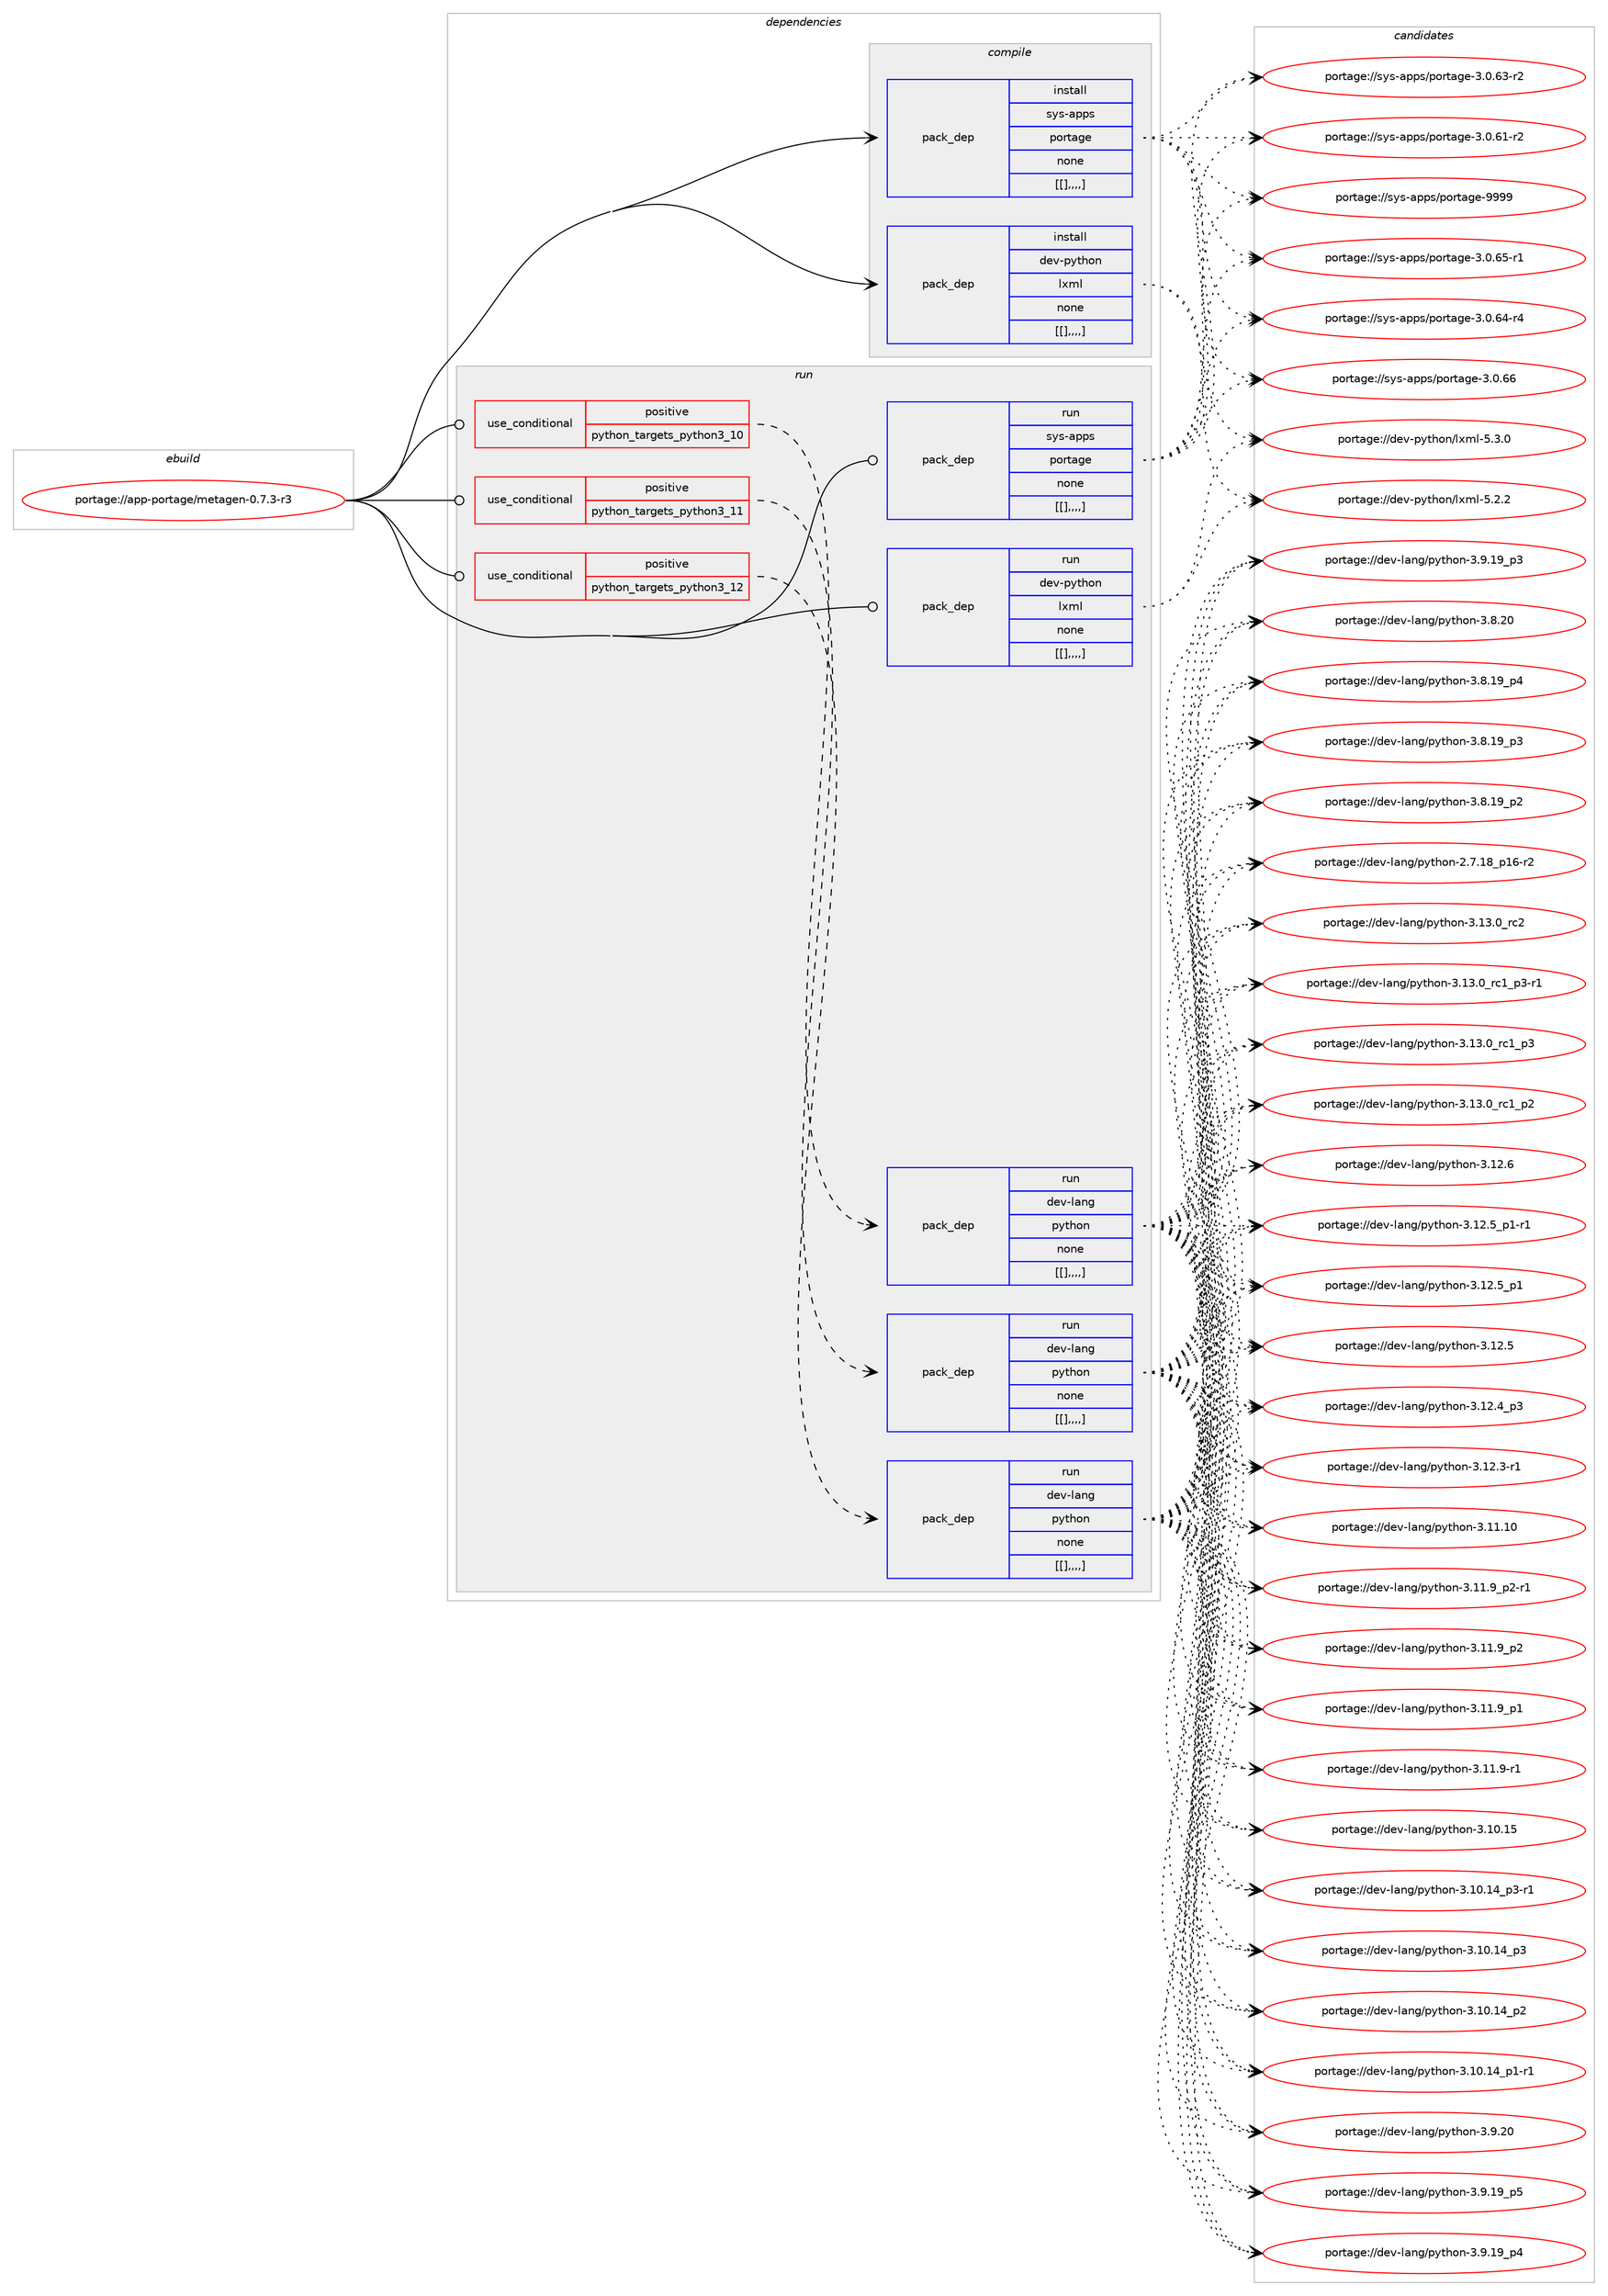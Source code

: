 digraph prolog {

# *************
# Graph options
# *************

newrank=true;
concentrate=true;
compound=true;
graph [rankdir=LR,fontname=Helvetica,fontsize=10,ranksep=1.5];#, ranksep=2.5, nodesep=0.2];
edge  [arrowhead=vee];
node  [fontname=Helvetica,fontsize=10];

# **********
# The ebuild
# **********

subgraph cluster_leftcol {
color=gray;
label=<<i>ebuild</i>>;
id [label="portage://app-portage/metagen-0.7.3-r3", color=red, width=4, href="../app-portage/metagen-0.7.3-r3.svg"];
}

# ****************
# The dependencies
# ****************

subgraph cluster_midcol {
color=gray;
label=<<i>dependencies</i>>;
subgraph cluster_compile {
fillcolor="#eeeeee";
style=filled;
label=<<i>compile</i>>;
subgraph pack36824 {
dependency51582 [label=<<TABLE BORDER="0" CELLBORDER="1" CELLSPACING="0" CELLPADDING="4" WIDTH="220"><TR><TD ROWSPAN="6" CELLPADDING="30">pack_dep</TD></TR><TR><TD WIDTH="110">install</TD></TR><TR><TD>dev-python</TD></TR><TR><TD>lxml</TD></TR><TR><TD>none</TD></TR><TR><TD>[[],,,,]</TD></TR></TABLE>>, shape=none, color=blue];
}
id:e -> dependency51582:w [weight=20,style="solid",arrowhead="vee"];
subgraph pack36825 {
dependency51583 [label=<<TABLE BORDER="0" CELLBORDER="1" CELLSPACING="0" CELLPADDING="4" WIDTH="220"><TR><TD ROWSPAN="6" CELLPADDING="30">pack_dep</TD></TR><TR><TD WIDTH="110">install</TD></TR><TR><TD>sys-apps</TD></TR><TR><TD>portage</TD></TR><TR><TD>none</TD></TR><TR><TD>[[],,,,]</TD></TR></TABLE>>, shape=none, color=blue];
}
id:e -> dependency51583:w [weight=20,style="solid",arrowhead="vee"];
}
subgraph cluster_compileandrun {
fillcolor="#eeeeee";
style=filled;
label=<<i>compile and run</i>>;
}
subgraph cluster_run {
fillcolor="#eeeeee";
style=filled;
label=<<i>run</i>>;
subgraph cond14292 {
dependency51584 [label=<<TABLE BORDER="0" CELLBORDER="1" CELLSPACING="0" CELLPADDING="4"><TR><TD ROWSPAN="3" CELLPADDING="10">use_conditional</TD></TR><TR><TD>positive</TD></TR><TR><TD>python_targets_python3_10</TD></TR></TABLE>>, shape=none, color=red];
subgraph pack36826 {
dependency51585 [label=<<TABLE BORDER="0" CELLBORDER="1" CELLSPACING="0" CELLPADDING="4" WIDTH="220"><TR><TD ROWSPAN="6" CELLPADDING="30">pack_dep</TD></TR><TR><TD WIDTH="110">run</TD></TR><TR><TD>dev-lang</TD></TR><TR><TD>python</TD></TR><TR><TD>none</TD></TR><TR><TD>[[],,,,]</TD></TR></TABLE>>, shape=none, color=blue];
}
dependency51584:e -> dependency51585:w [weight=20,style="dashed",arrowhead="vee"];
}
id:e -> dependency51584:w [weight=20,style="solid",arrowhead="odot"];
subgraph cond14293 {
dependency51586 [label=<<TABLE BORDER="0" CELLBORDER="1" CELLSPACING="0" CELLPADDING="4"><TR><TD ROWSPAN="3" CELLPADDING="10">use_conditional</TD></TR><TR><TD>positive</TD></TR><TR><TD>python_targets_python3_11</TD></TR></TABLE>>, shape=none, color=red];
subgraph pack36827 {
dependency51587 [label=<<TABLE BORDER="0" CELLBORDER="1" CELLSPACING="0" CELLPADDING="4" WIDTH="220"><TR><TD ROWSPAN="6" CELLPADDING="30">pack_dep</TD></TR><TR><TD WIDTH="110">run</TD></TR><TR><TD>dev-lang</TD></TR><TR><TD>python</TD></TR><TR><TD>none</TD></TR><TR><TD>[[],,,,]</TD></TR></TABLE>>, shape=none, color=blue];
}
dependency51586:e -> dependency51587:w [weight=20,style="dashed",arrowhead="vee"];
}
id:e -> dependency51586:w [weight=20,style="solid",arrowhead="odot"];
subgraph cond14294 {
dependency51588 [label=<<TABLE BORDER="0" CELLBORDER="1" CELLSPACING="0" CELLPADDING="4"><TR><TD ROWSPAN="3" CELLPADDING="10">use_conditional</TD></TR><TR><TD>positive</TD></TR><TR><TD>python_targets_python3_12</TD></TR></TABLE>>, shape=none, color=red];
subgraph pack36828 {
dependency51589 [label=<<TABLE BORDER="0" CELLBORDER="1" CELLSPACING="0" CELLPADDING="4" WIDTH="220"><TR><TD ROWSPAN="6" CELLPADDING="30">pack_dep</TD></TR><TR><TD WIDTH="110">run</TD></TR><TR><TD>dev-lang</TD></TR><TR><TD>python</TD></TR><TR><TD>none</TD></TR><TR><TD>[[],,,,]</TD></TR></TABLE>>, shape=none, color=blue];
}
dependency51588:e -> dependency51589:w [weight=20,style="dashed",arrowhead="vee"];
}
id:e -> dependency51588:w [weight=20,style="solid",arrowhead="odot"];
subgraph pack36829 {
dependency51590 [label=<<TABLE BORDER="0" CELLBORDER="1" CELLSPACING="0" CELLPADDING="4" WIDTH="220"><TR><TD ROWSPAN="6" CELLPADDING="30">pack_dep</TD></TR><TR><TD WIDTH="110">run</TD></TR><TR><TD>dev-python</TD></TR><TR><TD>lxml</TD></TR><TR><TD>none</TD></TR><TR><TD>[[],,,,]</TD></TR></TABLE>>, shape=none, color=blue];
}
id:e -> dependency51590:w [weight=20,style="solid",arrowhead="odot"];
subgraph pack36830 {
dependency51591 [label=<<TABLE BORDER="0" CELLBORDER="1" CELLSPACING="0" CELLPADDING="4" WIDTH="220"><TR><TD ROWSPAN="6" CELLPADDING="30">pack_dep</TD></TR><TR><TD WIDTH="110">run</TD></TR><TR><TD>sys-apps</TD></TR><TR><TD>portage</TD></TR><TR><TD>none</TD></TR><TR><TD>[[],,,,]</TD></TR></TABLE>>, shape=none, color=blue];
}
id:e -> dependency51591:w [weight=20,style="solid",arrowhead="odot"];
}
}

# **************
# The candidates
# **************

subgraph cluster_choices {
rank=same;
color=gray;
label=<<i>candidates</i>>;

subgraph choice36824 {
color=black;
nodesep=1;
choice1001011184511212111610411111047108120109108455346514648 [label="portage://dev-python/lxml-5.3.0", color=red, width=4,href="../dev-python/lxml-5.3.0.svg"];
choice1001011184511212111610411111047108120109108455346504650 [label="portage://dev-python/lxml-5.2.2", color=red, width=4,href="../dev-python/lxml-5.2.2.svg"];
dependency51582:e -> choice1001011184511212111610411111047108120109108455346514648:w [style=dotted,weight="100"];
dependency51582:e -> choice1001011184511212111610411111047108120109108455346504650:w [style=dotted,weight="100"];
}
subgraph choice36825 {
color=black;
nodesep=1;
choice115121115459711211211547112111114116971031014557575757 [label="portage://sys-apps/portage-9999", color=red, width=4,href="../sys-apps/portage-9999.svg"];
choice1151211154597112112115471121111141169710310145514648465454 [label="portage://sys-apps/portage-3.0.66", color=red, width=4,href="../sys-apps/portage-3.0.66.svg"];
choice11512111545971121121154711211111411697103101455146484654534511449 [label="portage://sys-apps/portage-3.0.65-r1", color=red, width=4,href="../sys-apps/portage-3.0.65-r1.svg"];
choice11512111545971121121154711211111411697103101455146484654524511452 [label="portage://sys-apps/portage-3.0.64-r4", color=red, width=4,href="../sys-apps/portage-3.0.64-r4.svg"];
choice11512111545971121121154711211111411697103101455146484654514511450 [label="portage://sys-apps/portage-3.0.63-r2", color=red, width=4,href="../sys-apps/portage-3.0.63-r2.svg"];
choice11512111545971121121154711211111411697103101455146484654494511450 [label="portage://sys-apps/portage-3.0.61-r2", color=red, width=4,href="../sys-apps/portage-3.0.61-r2.svg"];
dependency51583:e -> choice115121115459711211211547112111114116971031014557575757:w [style=dotted,weight="100"];
dependency51583:e -> choice1151211154597112112115471121111141169710310145514648465454:w [style=dotted,weight="100"];
dependency51583:e -> choice11512111545971121121154711211111411697103101455146484654534511449:w [style=dotted,weight="100"];
dependency51583:e -> choice11512111545971121121154711211111411697103101455146484654524511452:w [style=dotted,weight="100"];
dependency51583:e -> choice11512111545971121121154711211111411697103101455146484654514511450:w [style=dotted,weight="100"];
dependency51583:e -> choice11512111545971121121154711211111411697103101455146484654494511450:w [style=dotted,weight="100"];
}
subgraph choice36826 {
color=black;
nodesep=1;
choice10010111845108971101034711212111610411111045514649514648951149950 [label="portage://dev-lang/python-3.13.0_rc2", color=red, width=4,href="../dev-lang/python-3.13.0_rc2.svg"];
choice1001011184510897110103471121211161041111104551464951464895114994995112514511449 [label="portage://dev-lang/python-3.13.0_rc1_p3-r1", color=red, width=4,href="../dev-lang/python-3.13.0_rc1_p3-r1.svg"];
choice100101118451089711010347112121116104111110455146495146489511499499511251 [label="portage://dev-lang/python-3.13.0_rc1_p3", color=red, width=4,href="../dev-lang/python-3.13.0_rc1_p3.svg"];
choice100101118451089711010347112121116104111110455146495146489511499499511250 [label="portage://dev-lang/python-3.13.0_rc1_p2", color=red, width=4,href="../dev-lang/python-3.13.0_rc1_p2.svg"];
choice10010111845108971101034711212111610411111045514649504654 [label="portage://dev-lang/python-3.12.6", color=red, width=4,href="../dev-lang/python-3.12.6.svg"];
choice1001011184510897110103471121211161041111104551464950465395112494511449 [label="portage://dev-lang/python-3.12.5_p1-r1", color=red, width=4,href="../dev-lang/python-3.12.5_p1-r1.svg"];
choice100101118451089711010347112121116104111110455146495046539511249 [label="portage://dev-lang/python-3.12.5_p1", color=red, width=4,href="../dev-lang/python-3.12.5_p1.svg"];
choice10010111845108971101034711212111610411111045514649504653 [label="portage://dev-lang/python-3.12.5", color=red, width=4,href="../dev-lang/python-3.12.5.svg"];
choice100101118451089711010347112121116104111110455146495046529511251 [label="portage://dev-lang/python-3.12.4_p3", color=red, width=4,href="../dev-lang/python-3.12.4_p3.svg"];
choice100101118451089711010347112121116104111110455146495046514511449 [label="portage://dev-lang/python-3.12.3-r1", color=red, width=4,href="../dev-lang/python-3.12.3-r1.svg"];
choice1001011184510897110103471121211161041111104551464949464948 [label="portage://dev-lang/python-3.11.10", color=red, width=4,href="../dev-lang/python-3.11.10.svg"];
choice1001011184510897110103471121211161041111104551464949465795112504511449 [label="portage://dev-lang/python-3.11.9_p2-r1", color=red, width=4,href="../dev-lang/python-3.11.9_p2-r1.svg"];
choice100101118451089711010347112121116104111110455146494946579511250 [label="portage://dev-lang/python-3.11.9_p2", color=red, width=4,href="../dev-lang/python-3.11.9_p2.svg"];
choice100101118451089711010347112121116104111110455146494946579511249 [label="portage://dev-lang/python-3.11.9_p1", color=red, width=4,href="../dev-lang/python-3.11.9_p1.svg"];
choice100101118451089711010347112121116104111110455146494946574511449 [label="portage://dev-lang/python-3.11.9-r1", color=red, width=4,href="../dev-lang/python-3.11.9-r1.svg"];
choice1001011184510897110103471121211161041111104551464948464953 [label="portage://dev-lang/python-3.10.15", color=red, width=4,href="../dev-lang/python-3.10.15.svg"];
choice100101118451089711010347112121116104111110455146494846495295112514511449 [label="portage://dev-lang/python-3.10.14_p3-r1", color=red, width=4,href="../dev-lang/python-3.10.14_p3-r1.svg"];
choice10010111845108971101034711212111610411111045514649484649529511251 [label="portage://dev-lang/python-3.10.14_p3", color=red, width=4,href="../dev-lang/python-3.10.14_p3.svg"];
choice10010111845108971101034711212111610411111045514649484649529511250 [label="portage://dev-lang/python-3.10.14_p2", color=red, width=4,href="../dev-lang/python-3.10.14_p2.svg"];
choice100101118451089711010347112121116104111110455146494846495295112494511449 [label="portage://dev-lang/python-3.10.14_p1-r1", color=red, width=4,href="../dev-lang/python-3.10.14_p1-r1.svg"];
choice10010111845108971101034711212111610411111045514657465048 [label="portage://dev-lang/python-3.9.20", color=red, width=4,href="../dev-lang/python-3.9.20.svg"];
choice100101118451089711010347112121116104111110455146574649579511253 [label="portage://dev-lang/python-3.9.19_p5", color=red, width=4,href="../dev-lang/python-3.9.19_p5.svg"];
choice100101118451089711010347112121116104111110455146574649579511252 [label="portage://dev-lang/python-3.9.19_p4", color=red, width=4,href="../dev-lang/python-3.9.19_p4.svg"];
choice100101118451089711010347112121116104111110455146574649579511251 [label="portage://dev-lang/python-3.9.19_p3", color=red, width=4,href="../dev-lang/python-3.9.19_p3.svg"];
choice10010111845108971101034711212111610411111045514656465048 [label="portage://dev-lang/python-3.8.20", color=red, width=4,href="../dev-lang/python-3.8.20.svg"];
choice100101118451089711010347112121116104111110455146564649579511252 [label="portage://dev-lang/python-3.8.19_p4", color=red, width=4,href="../dev-lang/python-3.8.19_p4.svg"];
choice100101118451089711010347112121116104111110455146564649579511251 [label="portage://dev-lang/python-3.8.19_p3", color=red, width=4,href="../dev-lang/python-3.8.19_p3.svg"];
choice100101118451089711010347112121116104111110455146564649579511250 [label="portage://dev-lang/python-3.8.19_p2", color=red, width=4,href="../dev-lang/python-3.8.19_p2.svg"];
choice100101118451089711010347112121116104111110455046554649569511249544511450 [label="portage://dev-lang/python-2.7.18_p16-r2", color=red, width=4,href="../dev-lang/python-2.7.18_p16-r2.svg"];
dependency51585:e -> choice10010111845108971101034711212111610411111045514649514648951149950:w [style=dotted,weight="100"];
dependency51585:e -> choice1001011184510897110103471121211161041111104551464951464895114994995112514511449:w [style=dotted,weight="100"];
dependency51585:e -> choice100101118451089711010347112121116104111110455146495146489511499499511251:w [style=dotted,weight="100"];
dependency51585:e -> choice100101118451089711010347112121116104111110455146495146489511499499511250:w [style=dotted,weight="100"];
dependency51585:e -> choice10010111845108971101034711212111610411111045514649504654:w [style=dotted,weight="100"];
dependency51585:e -> choice1001011184510897110103471121211161041111104551464950465395112494511449:w [style=dotted,weight="100"];
dependency51585:e -> choice100101118451089711010347112121116104111110455146495046539511249:w [style=dotted,weight="100"];
dependency51585:e -> choice10010111845108971101034711212111610411111045514649504653:w [style=dotted,weight="100"];
dependency51585:e -> choice100101118451089711010347112121116104111110455146495046529511251:w [style=dotted,weight="100"];
dependency51585:e -> choice100101118451089711010347112121116104111110455146495046514511449:w [style=dotted,weight="100"];
dependency51585:e -> choice1001011184510897110103471121211161041111104551464949464948:w [style=dotted,weight="100"];
dependency51585:e -> choice1001011184510897110103471121211161041111104551464949465795112504511449:w [style=dotted,weight="100"];
dependency51585:e -> choice100101118451089711010347112121116104111110455146494946579511250:w [style=dotted,weight="100"];
dependency51585:e -> choice100101118451089711010347112121116104111110455146494946579511249:w [style=dotted,weight="100"];
dependency51585:e -> choice100101118451089711010347112121116104111110455146494946574511449:w [style=dotted,weight="100"];
dependency51585:e -> choice1001011184510897110103471121211161041111104551464948464953:w [style=dotted,weight="100"];
dependency51585:e -> choice100101118451089711010347112121116104111110455146494846495295112514511449:w [style=dotted,weight="100"];
dependency51585:e -> choice10010111845108971101034711212111610411111045514649484649529511251:w [style=dotted,weight="100"];
dependency51585:e -> choice10010111845108971101034711212111610411111045514649484649529511250:w [style=dotted,weight="100"];
dependency51585:e -> choice100101118451089711010347112121116104111110455146494846495295112494511449:w [style=dotted,weight="100"];
dependency51585:e -> choice10010111845108971101034711212111610411111045514657465048:w [style=dotted,weight="100"];
dependency51585:e -> choice100101118451089711010347112121116104111110455146574649579511253:w [style=dotted,weight="100"];
dependency51585:e -> choice100101118451089711010347112121116104111110455146574649579511252:w [style=dotted,weight="100"];
dependency51585:e -> choice100101118451089711010347112121116104111110455146574649579511251:w [style=dotted,weight="100"];
dependency51585:e -> choice10010111845108971101034711212111610411111045514656465048:w [style=dotted,weight="100"];
dependency51585:e -> choice100101118451089711010347112121116104111110455146564649579511252:w [style=dotted,weight="100"];
dependency51585:e -> choice100101118451089711010347112121116104111110455146564649579511251:w [style=dotted,weight="100"];
dependency51585:e -> choice100101118451089711010347112121116104111110455146564649579511250:w [style=dotted,weight="100"];
dependency51585:e -> choice100101118451089711010347112121116104111110455046554649569511249544511450:w [style=dotted,weight="100"];
}
subgraph choice36827 {
color=black;
nodesep=1;
choice10010111845108971101034711212111610411111045514649514648951149950 [label="portage://dev-lang/python-3.13.0_rc2", color=red, width=4,href="../dev-lang/python-3.13.0_rc2.svg"];
choice1001011184510897110103471121211161041111104551464951464895114994995112514511449 [label="portage://dev-lang/python-3.13.0_rc1_p3-r1", color=red, width=4,href="../dev-lang/python-3.13.0_rc1_p3-r1.svg"];
choice100101118451089711010347112121116104111110455146495146489511499499511251 [label="portage://dev-lang/python-3.13.0_rc1_p3", color=red, width=4,href="../dev-lang/python-3.13.0_rc1_p3.svg"];
choice100101118451089711010347112121116104111110455146495146489511499499511250 [label="portage://dev-lang/python-3.13.0_rc1_p2", color=red, width=4,href="../dev-lang/python-3.13.0_rc1_p2.svg"];
choice10010111845108971101034711212111610411111045514649504654 [label="portage://dev-lang/python-3.12.6", color=red, width=4,href="../dev-lang/python-3.12.6.svg"];
choice1001011184510897110103471121211161041111104551464950465395112494511449 [label="portage://dev-lang/python-3.12.5_p1-r1", color=red, width=4,href="../dev-lang/python-3.12.5_p1-r1.svg"];
choice100101118451089711010347112121116104111110455146495046539511249 [label="portage://dev-lang/python-3.12.5_p1", color=red, width=4,href="../dev-lang/python-3.12.5_p1.svg"];
choice10010111845108971101034711212111610411111045514649504653 [label="portage://dev-lang/python-3.12.5", color=red, width=4,href="../dev-lang/python-3.12.5.svg"];
choice100101118451089711010347112121116104111110455146495046529511251 [label="portage://dev-lang/python-3.12.4_p3", color=red, width=4,href="../dev-lang/python-3.12.4_p3.svg"];
choice100101118451089711010347112121116104111110455146495046514511449 [label="portage://dev-lang/python-3.12.3-r1", color=red, width=4,href="../dev-lang/python-3.12.3-r1.svg"];
choice1001011184510897110103471121211161041111104551464949464948 [label="portage://dev-lang/python-3.11.10", color=red, width=4,href="../dev-lang/python-3.11.10.svg"];
choice1001011184510897110103471121211161041111104551464949465795112504511449 [label="portage://dev-lang/python-3.11.9_p2-r1", color=red, width=4,href="../dev-lang/python-3.11.9_p2-r1.svg"];
choice100101118451089711010347112121116104111110455146494946579511250 [label="portage://dev-lang/python-3.11.9_p2", color=red, width=4,href="../dev-lang/python-3.11.9_p2.svg"];
choice100101118451089711010347112121116104111110455146494946579511249 [label="portage://dev-lang/python-3.11.9_p1", color=red, width=4,href="../dev-lang/python-3.11.9_p1.svg"];
choice100101118451089711010347112121116104111110455146494946574511449 [label="portage://dev-lang/python-3.11.9-r1", color=red, width=4,href="../dev-lang/python-3.11.9-r1.svg"];
choice1001011184510897110103471121211161041111104551464948464953 [label="portage://dev-lang/python-3.10.15", color=red, width=4,href="../dev-lang/python-3.10.15.svg"];
choice100101118451089711010347112121116104111110455146494846495295112514511449 [label="portage://dev-lang/python-3.10.14_p3-r1", color=red, width=4,href="../dev-lang/python-3.10.14_p3-r1.svg"];
choice10010111845108971101034711212111610411111045514649484649529511251 [label="portage://dev-lang/python-3.10.14_p3", color=red, width=4,href="../dev-lang/python-3.10.14_p3.svg"];
choice10010111845108971101034711212111610411111045514649484649529511250 [label="portage://dev-lang/python-3.10.14_p2", color=red, width=4,href="../dev-lang/python-3.10.14_p2.svg"];
choice100101118451089711010347112121116104111110455146494846495295112494511449 [label="portage://dev-lang/python-3.10.14_p1-r1", color=red, width=4,href="../dev-lang/python-3.10.14_p1-r1.svg"];
choice10010111845108971101034711212111610411111045514657465048 [label="portage://dev-lang/python-3.9.20", color=red, width=4,href="../dev-lang/python-3.9.20.svg"];
choice100101118451089711010347112121116104111110455146574649579511253 [label="portage://dev-lang/python-3.9.19_p5", color=red, width=4,href="../dev-lang/python-3.9.19_p5.svg"];
choice100101118451089711010347112121116104111110455146574649579511252 [label="portage://dev-lang/python-3.9.19_p4", color=red, width=4,href="../dev-lang/python-3.9.19_p4.svg"];
choice100101118451089711010347112121116104111110455146574649579511251 [label="portage://dev-lang/python-3.9.19_p3", color=red, width=4,href="../dev-lang/python-3.9.19_p3.svg"];
choice10010111845108971101034711212111610411111045514656465048 [label="portage://dev-lang/python-3.8.20", color=red, width=4,href="../dev-lang/python-3.8.20.svg"];
choice100101118451089711010347112121116104111110455146564649579511252 [label="portage://dev-lang/python-3.8.19_p4", color=red, width=4,href="../dev-lang/python-3.8.19_p4.svg"];
choice100101118451089711010347112121116104111110455146564649579511251 [label="portage://dev-lang/python-3.8.19_p3", color=red, width=4,href="../dev-lang/python-3.8.19_p3.svg"];
choice100101118451089711010347112121116104111110455146564649579511250 [label="portage://dev-lang/python-3.8.19_p2", color=red, width=4,href="../dev-lang/python-3.8.19_p2.svg"];
choice100101118451089711010347112121116104111110455046554649569511249544511450 [label="portage://dev-lang/python-2.7.18_p16-r2", color=red, width=4,href="../dev-lang/python-2.7.18_p16-r2.svg"];
dependency51587:e -> choice10010111845108971101034711212111610411111045514649514648951149950:w [style=dotted,weight="100"];
dependency51587:e -> choice1001011184510897110103471121211161041111104551464951464895114994995112514511449:w [style=dotted,weight="100"];
dependency51587:e -> choice100101118451089711010347112121116104111110455146495146489511499499511251:w [style=dotted,weight="100"];
dependency51587:e -> choice100101118451089711010347112121116104111110455146495146489511499499511250:w [style=dotted,weight="100"];
dependency51587:e -> choice10010111845108971101034711212111610411111045514649504654:w [style=dotted,weight="100"];
dependency51587:e -> choice1001011184510897110103471121211161041111104551464950465395112494511449:w [style=dotted,weight="100"];
dependency51587:e -> choice100101118451089711010347112121116104111110455146495046539511249:w [style=dotted,weight="100"];
dependency51587:e -> choice10010111845108971101034711212111610411111045514649504653:w [style=dotted,weight="100"];
dependency51587:e -> choice100101118451089711010347112121116104111110455146495046529511251:w [style=dotted,weight="100"];
dependency51587:e -> choice100101118451089711010347112121116104111110455146495046514511449:w [style=dotted,weight="100"];
dependency51587:e -> choice1001011184510897110103471121211161041111104551464949464948:w [style=dotted,weight="100"];
dependency51587:e -> choice1001011184510897110103471121211161041111104551464949465795112504511449:w [style=dotted,weight="100"];
dependency51587:e -> choice100101118451089711010347112121116104111110455146494946579511250:w [style=dotted,weight="100"];
dependency51587:e -> choice100101118451089711010347112121116104111110455146494946579511249:w [style=dotted,weight="100"];
dependency51587:e -> choice100101118451089711010347112121116104111110455146494946574511449:w [style=dotted,weight="100"];
dependency51587:e -> choice1001011184510897110103471121211161041111104551464948464953:w [style=dotted,weight="100"];
dependency51587:e -> choice100101118451089711010347112121116104111110455146494846495295112514511449:w [style=dotted,weight="100"];
dependency51587:e -> choice10010111845108971101034711212111610411111045514649484649529511251:w [style=dotted,weight="100"];
dependency51587:e -> choice10010111845108971101034711212111610411111045514649484649529511250:w [style=dotted,weight="100"];
dependency51587:e -> choice100101118451089711010347112121116104111110455146494846495295112494511449:w [style=dotted,weight="100"];
dependency51587:e -> choice10010111845108971101034711212111610411111045514657465048:w [style=dotted,weight="100"];
dependency51587:e -> choice100101118451089711010347112121116104111110455146574649579511253:w [style=dotted,weight="100"];
dependency51587:e -> choice100101118451089711010347112121116104111110455146574649579511252:w [style=dotted,weight="100"];
dependency51587:e -> choice100101118451089711010347112121116104111110455146574649579511251:w [style=dotted,weight="100"];
dependency51587:e -> choice10010111845108971101034711212111610411111045514656465048:w [style=dotted,weight="100"];
dependency51587:e -> choice100101118451089711010347112121116104111110455146564649579511252:w [style=dotted,weight="100"];
dependency51587:e -> choice100101118451089711010347112121116104111110455146564649579511251:w [style=dotted,weight="100"];
dependency51587:e -> choice100101118451089711010347112121116104111110455146564649579511250:w [style=dotted,weight="100"];
dependency51587:e -> choice100101118451089711010347112121116104111110455046554649569511249544511450:w [style=dotted,weight="100"];
}
subgraph choice36828 {
color=black;
nodesep=1;
choice10010111845108971101034711212111610411111045514649514648951149950 [label="portage://dev-lang/python-3.13.0_rc2", color=red, width=4,href="../dev-lang/python-3.13.0_rc2.svg"];
choice1001011184510897110103471121211161041111104551464951464895114994995112514511449 [label="portage://dev-lang/python-3.13.0_rc1_p3-r1", color=red, width=4,href="../dev-lang/python-3.13.0_rc1_p3-r1.svg"];
choice100101118451089711010347112121116104111110455146495146489511499499511251 [label="portage://dev-lang/python-3.13.0_rc1_p3", color=red, width=4,href="../dev-lang/python-3.13.0_rc1_p3.svg"];
choice100101118451089711010347112121116104111110455146495146489511499499511250 [label="portage://dev-lang/python-3.13.0_rc1_p2", color=red, width=4,href="../dev-lang/python-3.13.0_rc1_p2.svg"];
choice10010111845108971101034711212111610411111045514649504654 [label="portage://dev-lang/python-3.12.6", color=red, width=4,href="../dev-lang/python-3.12.6.svg"];
choice1001011184510897110103471121211161041111104551464950465395112494511449 [label="portage://dev-lang/python-3.12.5_p1-r1", color=red, width=4,href="../dev-lang/python-3.12.5_p1-r1.svg"];
choice100101118451089711010347112121116104111110455146495046539511249 [label="portage://dev-lang/python-3.12.5_p1", color=red, width=4,href="../dev-lang/python-3.12.5_p1.svg"];
choice10010111845108971101034711212111610411111045514649504653 [label="portage://dev-lang/python-3.12.5", color=red, width=4,href="../dev-lang/python-3.12.5.svg"];
choice100101118451089711010347112121116104111110455146495046529511251 [label="portage://dev-lang/python-3.12.4_p3", color=red, width=4,href="../dev-lang/python-3.12.4_p3.svg"];
choice100101118451089711010347112121116104111110455146495046514511449 [label="portage://dev-lang/python-3.12.3-r1", color=red, width=4,href="../dev-lang/python-3.12.3-r1.svg"];
choice1001011184510897110103471121211161041111104551464949464948 [label="portage://dev-lang/python-3.11.10", color=red, width=4,href="../dev-lang/python-3.11.10.svg"];
choice1001011184510897110103471121211161041111104551464949465795112504511449 [label="portage://dev-lang/python-3.11.9_p2-r1", color=red, width=4,href="../dev-lang/python-3.11.9_p2-r1.svg"];
choice100101118451089711010347112121116104111110455146494946579511250 [label="portage://dev-lang/python-3.11.9_p2", color=red, width=4,href="../dev-lang/python-3.11.9_p2.svg"];
choice100101118451089711010347112121116104111110455146494946579511249 [label="portage://dev-lang/python-3.11.9_p1", color=red, width=4,href="../dev-lang/python-3.11.9_p1.svg"];
choice100101118451089711010347112121116104111110455146494946574511449 [label="portage://dev-lang/python-3.11.9-r1", color=red, width=4,href="../dev-lang/python-3.11.9-r1.svg"];
choice1001011184510897110103471121211161041111104551464948464953 [label="portage://dev-lang/python-3.10.15", color=red, width=4,href="../dev-lang/python-3.10.15.svg"];
choice100101118451089711010347112121116104111110455146494846495295112514511449 [label="portage://dev-lang/python-3.10.14_p3-r1", color=red, width=4,href="../dev-lang/python-3.10.14_p3-r1.svg"];
choice10010111845108971101034711212111610411111045514649484649529511251 [label="portage://dev-lang/python-3.10.14_p3", color=red, width=4,href="../dev-lang/python-3.10.14_p3.svg"];
choice10010111845108971101034711212111610411111045514649484649529511250 [label="portage://dev-lang/python-3.10.14_p2", color=red, width=4,href="../dev-lang/python-3.10.14_p2.svg"];
choice100101118451089711010347112121116104111110455146494846495295112494511449 [label="portage://dev-lang/python-3.10.14_p1-r1", color=red, width=4,href="../dev-lang/python-3.10.14_p1-r1.svg"];
choice10010111845108971101034711212111610411111045514657465048 [label="portage://dev-lang/python-3.9.20", color=red, width=4,href="../dev-lang/python-3.9.20.svg"];
choice100101118451089711010347112121116104111110455146574649579511253 [label="portage://dev-lang/python-3.9.19_p5", color=red, width=4,href="../dev-lang/python-3.9.19_p5.svg"];
choice100101118451089711010347112121116104111110455146574649579511252 [label="portage://dev-lang/python-3.9.19_p4", color=red, width=4,href="../dev-lang/python-3.9.19_p4.svg"];
choice100101118451089711010347112121116104111110455146574649579511251 [label="portage://dev-lang/python-3.9.19_p3", color=red, width=4,href="../dev-lang/python-3.9.19_p3.svg"];
choice10010111845108971101034711212111610411111045514656465048 [label="portage://dev-lang/python-3.8.20", color=red, width=4,href="../dev-lang/python-3.8.20.svg"];
choice100101118451089711010347112121116104111110455146564649579511252 [label="portage://dev-lang/python-3.8.19_p4", color=red, width=4,href="../dev-lang/python-3.8.19_p4.svg"];
choice100101118451089711010347112121116104111110455146564649579511251 [label="portage://dev-lang/python-3.8.19_p3", color=red, width=4,href="../dev-lang/python-3.8.19_p3.svg"];
choice100101118451089711010347112121116104111110455146564649579511250 [label="portage://dev-lang/python-3.8.19_p2", color=red, width=4,href="../dev-lang/python-3.8.19_p2.svg"];
choice100101118451089711010347112121116104111110455046554649569511249544511450 [label="portage://dev-lang/python-2.7.18_p16-r2", color=red, width=4,href="../dev-lang/python-2.7.18_p16-r2.svg"];
dependency51589:e -> choice10010111845108971101034711212111610411111045514649514648951149950:w [style=dotted,weight="100"];
dependency51589:e -> choice1001011184510897110103471121211161041111104551464951464895114994995112514511449:w [style=dotted,weight="100"];
dependency51589:e -> choice100101118451089711010347112121116104111110455146495146489511499499511251:w [style=dotted,weight="100"];
dependency51589:e -> choice100101118451089711010347112121116104111110455146495146489511499499511250:w [style=dotted,weight="100"];
dependency51589:e -> choice10010111845108971101034711212111610411111045514649504654:w [style=dotted,weight="100"];
dependency51589:e -> choice1001011184510897110103471121211161041111104551464950465395112494511449:w [style=dotted,weight="100"];
dependency51589:e -> choice100101118451089711010347112121116104111110455146495046539511249:w [style=dotted,weight="100"];
dependency51589:e -> choice10010111845108971101034711212111610411111045514649504653:w [style=dotted,weight="100"];
dependency51589:e -> choice100101118451089711010347112121116104111110455146495046529511251:w [style=dotted,weight="100"];
dependency51589:e -> choice100101118451089711010347112121116104111110455146495046514511449:w [style=dotted,weight="100"];
dependency51589:e -> choice1001011184510897110103471121211161041111104551464949464948:w [style=dotted,weight="100"];
dependency51589:e -> choice1001011184510897110103471121211161041111104551464949465795112504511449:w [style=dotted,weight="100"];
dependency51589:e -> choice100101118451089711010347112121116104111110455146494946579511250:w [style=dotted,weight="100"];
dependency51589:e -> choice100101118451089711010347112121116104111110455146494946579511249:w [style=dotted,weight="100"];
dependency51589:e -> choice100101118451089711010347112121116104111110455146494946574511449:w [style=dotted,weight="100"];
dependency51589:e -> choice1001011184510897110103471121211161041111104551464948464953:w [style=dotted,weight="100"];
dependency51589:e -> choice100101118451089711010347112121116104111110455146494846495295112514511449:w [style=dotted,weight="100"];
dependency51589:e -> choice10010111845108971101034711212111610411111045514649484649529511251:w [style=dotted,weight="100"];
dependency51589:e -> choice10010111845108971101034711212111610411111045514649484649529511250:w [style=dotted,weight="100"];
dependency51589:e -> choice100101118451089711010347112121116104111110455146494846495295112494511449:w [style=dotted,weight="100"];
dependency51589:e -> choice10010111845108971101034711212111610411111045514657465048:w [style=dotted,weight="100"];
dependency51589:e -> choice100101118451089711010347112121116104111110455146574649579511253:w [style=dotted,weight="100"];
dependency51589:e -> choice100101118451089711010347112121116104111110455146574649579511252:w [style=dotted,weight="100"];
dependency51589:e -> choice100101118451089711010347112121116104111110455146574649579511251:w [style=dotted,weight="100"];
dependency51589:e -> choice10010111845108971101034711212111610411111045514656465048:w [style=dotted,weight="100"];
dependency51589:e -> choice100101118451089711010347112121116104111110455146564649579511252:w [style=dotted,weight="100"];
dependency51589:e -> choice100101118451089711010347112121116104111110455146564649579511251:w [style=dotted,weight="100"];
dependency51589:e -> choice100101118451089711010347112121116104111110455146564649579511250:w [style=dotted,weight="100"];
dependency51589:e -> choice100101118451089711010347112121116104111110455046554649569511249544511450:w [style=dotted,weight="100"];
}
subgraph choice36829 {
color=black;
nodesep=1;
choice1001011184511212111610411111047108120109108455346514648 [label="portage://dev-python/lxml-5.3.0", color=red, width=4,href="../dev-python/lxml-5.3.0.svg"];
choice1001011184511212111610411111047108120109108455346504650 [label="portage://dev-python/lxml-5.2.2", color=red, width=4,href="../dev-python/lxml-5.2.2.svg"];
dependency51590:e -> choice1001011184511212111610411111047108120109108455346514648:w [style=dotted,weight="100"];
dependency51590:e -> choice1001011184511212111610411111047108120109108455346504650:w [style=dotted,weight="100"];
}
subgraph choice36830 {
color=black;
nodesep=1;
choice115121115459711211211547112111114116971031014557575757 [label="portage://sys-apps/portage-9999", color=red, width=4,href="../sys-apps/portage-9999.svg"];
choice1151211154597112112115471121111141169710310145514648465454 [label="portage://sys-apps/portage-3.0.66", color=red, width=4,href="../sys-apps/portage-3.0.66.svg"];
choice11512111545971121121154711211111411697103101455146484654534511449 [label="portage://sys-apps/portage-3.0.65-r1", color=red, width=4,href="../sys-apps/portage-3.0.65-r1.svg"];
choice11512111545971121121154711211111411697103101455146484654524511452 [label="portage://sys-apps/portage-3.0.64-r4", color=red, width=4,href="../sys-apps/portage-3.0.64-r4.svg"];
choice11512111545971121121154711211111411697103101455146484654514511450 [label="portage://sys-apps/portage-3.0.63-r2", color=red, width=4,href="../sys-apps/portage-3.0.63-r2.svg"];
choice11512111545971121121154711211111411697103101455146484654494511450 [label="portage://sys-apps/portage-3.0.61-r2", color=red, width=4,href="../sys-apps/portage-3.0.61-r2.svg"];
dependency51591:e -> choice115121115459711211211547112111114116971031014557575757:w [style=dotted,weight="100"];
dependency51591:e -> choice1151211154597112112115471121111141169710310145514648465454:w [style=dotted,weight="100"];
dependency51591:e -> choice11512111545971121121154711211111411697103101455146484654534511449:w [style=dotted,weight="100"];
dependency51591:e -> choice11512111545971121121154711211111411697103101455146484654524511452:w [style=dotted,weight="100"];
dependency51591:e -> choice11512111545971121121154711211111411697103101455146484654514511450:w [style=dotted,weight="100"];
dependency51591:e -> choice11512111545971121121154711211111411697103101455146484654494511450:w [style=dotted,weight="100"];
}
}

}
